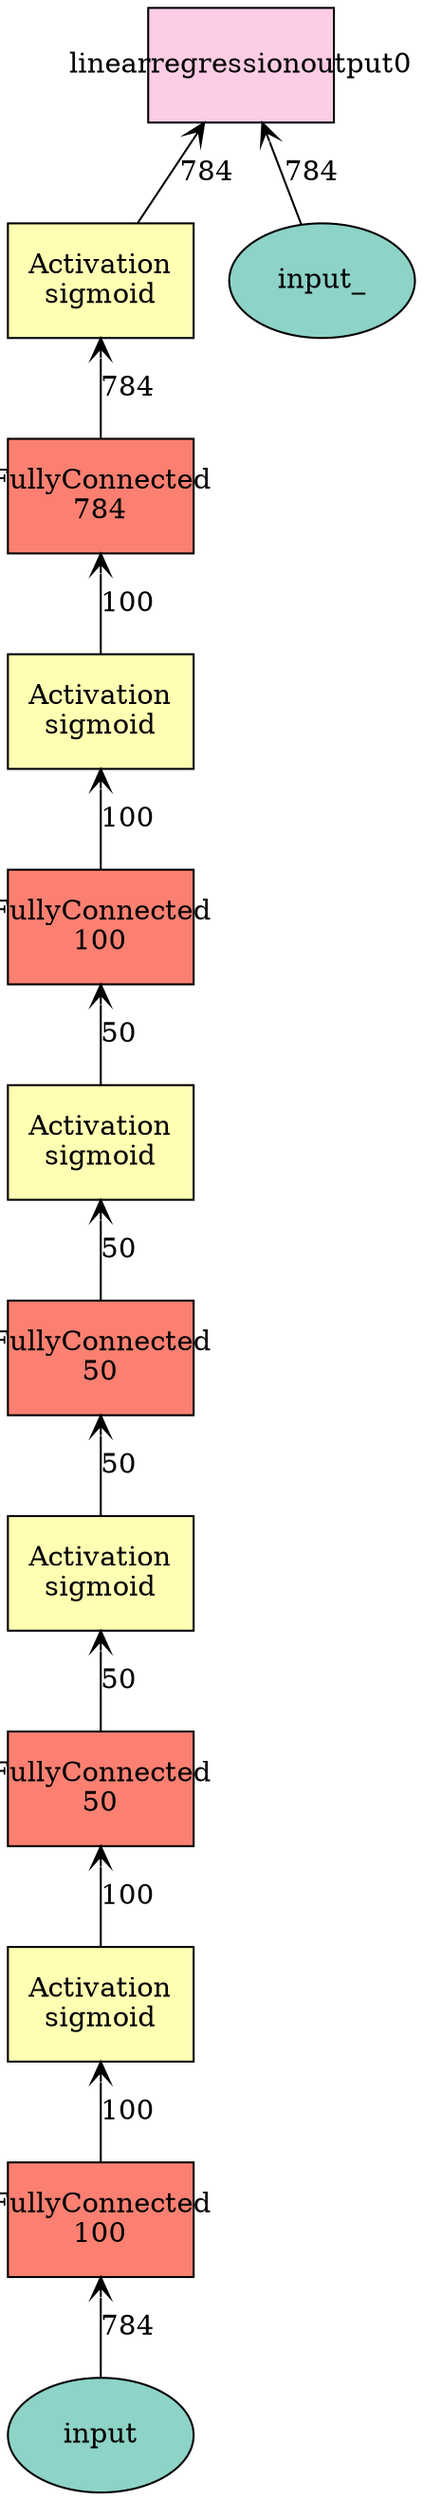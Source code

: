 digraph plot {
	input [label=input fillcolor="#8dd3c7" fixedsize=true height=0.8034 shape=oval style=filled width=1.3]
	encode1 [label="FullyConnected\n100" fillcolor="#fb8072" fixedsize=true height=0.8034 shape=box style=filled width=1.3]
	sigmoid1 [label="Activation\nsigmoid" fillcolor="#ffffb3" fixedsize=true height=0.8034 shape=box style=filled width=1.3]
	encode2 [label="FullyConnected\n50" fillcolor="#fb8072" fixedsize=true height=0.8034 shape=box style=filled width=1.3]
	sigmoid2 [label="Activation\nsigmoid" fillcolor="#ffffb3" fixedsize=true height=0.8034 shape=box style=filled width=1.3]
	decode1 [label="FullyConnected\n50" fillcolor="#fb8072" fixedsize=true height=0.8034 shape=box style=filled width=1.3]
	sigmoid3 [label="Activation\nsigmoid" fillcolor="#ffffb3" fixedsize=true height=0.8034 shape=box style=filled width=1.3]
	decode2 [label="FullyConnected\n100" fillcolor="#fb8072" fixedsize=true height=0.8034 shape=box style=filled width=1.3]
	sigmoid4 [label="Activation\nsigmoid" fillcolor="#ffffb3" fixedsize=true height=0.8034 shape=box style=filled width=1.3]
	result [label="FullyConnected\n784" fillcolor="#fb8072" fixedsize=true height=0.8034 shape=box style=filled width=1.3]
	sigmoid5 [label="Activation\nsigmoid" fillcolor="#ffffb3" fixedsize=true height=0.8034 shape=box style=filled width=1.3]
	input_ [label=input_ fillcolor="#8dd3c7" fixedsize=true height=0.8034 shape=oval style=filled width=1.3]
	linearregressionoutput0 [label=linearregressionoutput0 fillcolor="#fccde5" fixedsize=true height=0.8034 shape=box style=filled width=1.3]
		encode1 -> input [label=784 arrowtail=open dir=back]
		sigmoid1 -> encode1 [label=100 arrowtail=open dir=back]
		encode2 -> sigmoid1 [label=100 arrowtail=open dir=back]
		sigmoid2 -> encode2 [label=50 arrowtail=open dir=back]
		decode1 -> sigmoid2 [label=50 arrowtail=open dir=back]
		sigmoid3 -> decode1 [label=50 arrowtail=open dir=back]
		decode2 -> sigmoid3 [label=50 arrowtail=open dir=back]
		sigmoid4 -> decode2 [label=100 arrowtail=open dir=back]
		result -> sigmoid4 [label=100 arrowtail=open dir=back]
		sigmoid5 -> result [label=784 arrowtail=open dir=back]
		linearregressionoutput0 -> sigmoid5 [label=784 arrowtail=open dir=back]
		linearregressionoutput0 -> input_ [label=784 arrowtail=open dir=back]
}
